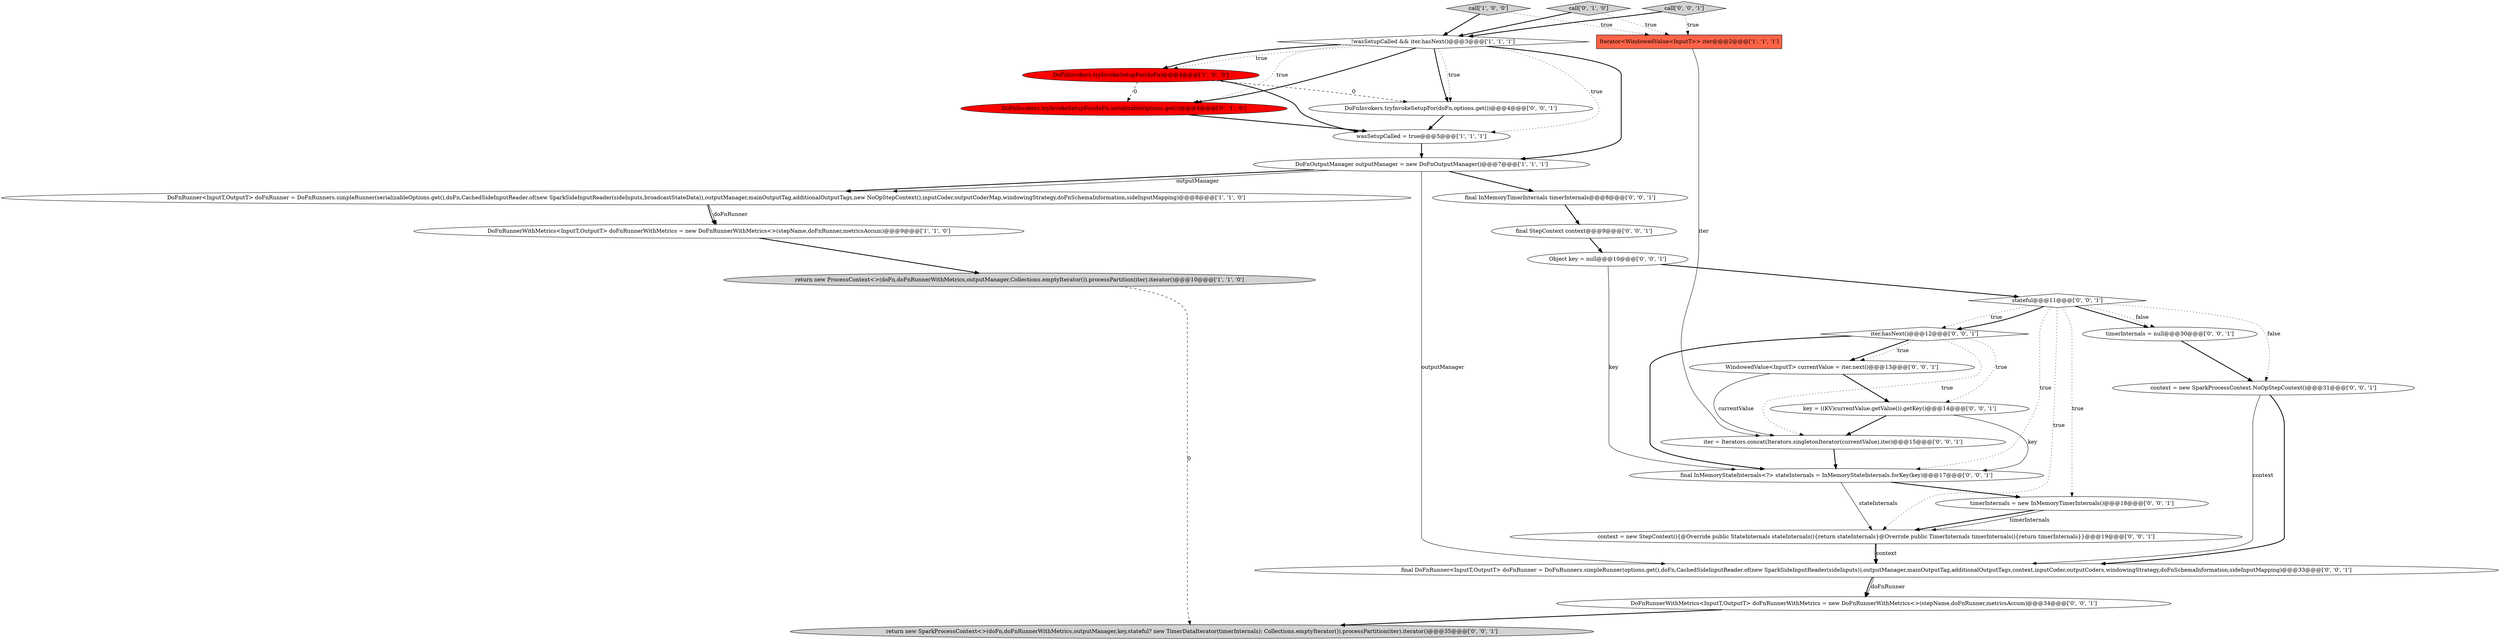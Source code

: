 digraph {
4 [style = filled, label = "Iterator<WindowedValue<InputT>> iter@@@2@@@['1', '1', '1']", fillcolor = tomato, shape = box image = "AAA0AAABBB1BBB"];
8 [style = filled, label = "DoFnRunner<InputT,OutputT> doFnRunner = DoFnRunners.simpleRunner(serializableOptions.get(),doFn,CachedSideInputReader.of(new SparkSideInputReader(sideInputs,broadcastStateData)),outputManager,mainOutputTag,additionalOutputTags,new NoOpStepContext(),inputCoder,outputCoderMap,windowingStrategy,doFnSchemaInformation,sideInputMapping)@@@8@@@['1', '1', '0']", fillcolor = white, shape = ellipse image = "AAA0AAABBB1BBB"];
23 [style = filled, label = "Object key = null@@@10@@@['0', '0', '1']", fillcolor = white, shape = ellipse image = "AAA0AAABBB3BBB"];
11 [style = filled, label = "WindowedValue<InputT> currentValue = iter.next()@@@13@@@['0', '0', '1']", fillcolor = white, shape = ellipse image = "AAA0AAABBB3BBB"];
0 [style = filled, label = "return new ProcessContext<>(doFn,doFnRunnerWithMetrics,outputManager,Collections.emptyIterator()).processPartition(iter).iterator()@@@10@@@['1', '1', '0']", fillcolor = lightgray, shape = ellipse image = "AAA0AAABBB1BBB"];
15 [style = filled, label = "iter.hasNext()@@@12@@@['0', '0', '1']", fillcolor = white, shape = diamond image = "AAA0AAABBB3BBB"];
10 [style = filled, label = "DoFnInvokers.tryInvokeSetupFor(doFn,serializableOptions.get())@@@4@@@['0', '1', '0']", fillcolor = red, shape = ellipse image = "AAA1AAABBB2BBB"];
28 [style = filled, label = "final InMemoryStateInternals<?> stateInternals = InMemoryStateInternals.forKey(key)@@@17@@@['0', '0', '1']", fillcolor = white, shape = ellipse image = "AAA0AAABBB3BBB"];
21 [style = filled, label = "iter = Iterators.concat(Iterators.singletonIterator(currentValue),iter)@@@15@@@['0', '0', '1']", fillcolor = white, shape = ellipse image = "AAA0AAABBB3BBB"];
7 [style = filled, label = "DoFnRunnerWithMetrics<InputT,OutputT> doFnRunnerWithMetrics = new DoFnRunnerWithMetrics<>(stepName,doFnRunner,metricsAccum)@@@9@@@['1', '1', '0']", fillcolor = white, shape = ellipse image = "AAA0AAABBB1BBB"];
6 [style = filled, label = "wasSetupCalled = true@@@5@@@['1', '1', '1']", fillcolor = white, shape = ellipse image = "AAA0AAABBB1BBB"];
3 [style = filled, label = "call['1', '0', '0']", fillcolor = lightgray, shape = diamond image = "AAA0AAABBB1BBB"];
18 [style = filled, label = "return new SparkProcessContext<>(doFn,doFnRunnerWithMetrics,outputManager,key,stateful? new TimerDataIterator(timerInternals): Collections.emptyIterator()).processPartition(iter).iterator()@@@35@@@['0', '0', '1']", fillcolor = lightgray, shape = ellipse image = "AAA0AAABBB3BBB"];
25 [style = filled, label = "final InMemoryTimerInternals timerInternals@@@8@@@['0', '0', '1']", fillcolor = white, shape = ellipse image = "AAA0AAABBB3BBB"];
24 [style = filled, label = "DoFnRunnerWithMetrics<InputT,OutputT> doFnRunnerWithMetrics = new DoFnRunnerWithMetrics<>(stepName,doFnRunner,metricsAccum)@@@34@@@['0', '0', '1']", fillcolor = white, shape = ellipse image = "AAA0AAABBB3BBB"];
22 [style = filled, label = "timerInternals = null@@@30@@@['0', '0', '1']", fillcolor = white, shape = ellipse image = "AAA0AAABBB3BBB"];
17 [style = filled, label = "stateful@@@11@@@['0', '0', '1']", fillcolor = white, shape = diamond image = "AAA0AAABBB3BBB"];
5 [style = filled, label = "DoFnOutputManager outputManager = new DoFnOutputManager()@@@7@@@['1', '1', '1']", fillcolor = white, shape = ellipse image = "AAA0AAABBB1BBB"];
9 [style = filled, label = "call['0', '1', '0']", fillcolor = lightgray, shape = diamond image = "AAA0AAABBB2BBB"];
12 [style = filled, label = "timerInternals = new InMemoryTimerInternals()@@@18@@@['0', '0', '1']", fillcolor = white, shape = ellipse image = "AAA0AAABBB3BBB"];
27 [style = filled, label = "context = new StepContext(){@Override public StateInternals stateInternals(){return stateInternals}@Override public TimerInternals timerInternals(){return timerInternals}}@@@19@@@['0', '0', '1']", fillcolor = white, shape = ellipse image = "AAA0AAABBB3BBB"];
1 [style = filled, label = "DoFnInvokers.tryInvokeSetupFor(doFn)@@@4@@@['1', '0', '0']", fillcolor = red, shape = ellipse image = "AAA1AAABBB1BBB"];
13 [style = filled, label = "key = ((KV)currentValue.getValue()).getKey()@@@14@@@['0', '0', '1']", fillcolor = white, shape = ellipse image = "AAA0AAABBB3BBB"];
26 [style = filled, label = "call['0', '0', '1']", fillcolor = lightgray, shape = diamond image = "AAA0AAABBB3BBB"];
19 [style = filled, label = "DoFnInvokers.tryInvokeSetupFor(doFn,options.get())@@@4@@@['0', '0', '1']", fillcolor = white, shape = ellipse image = "AAA0AAABBB3BBB"];
2 [style = filled, label = "!wasSetupCalled && iter.hasNext()@@@3@@@['1', '1', '1']", fillcolor = white, shape = diamond image = "AAA0AAABBB1BBB"];
20 [style = filled, label = "final StepContext context@@@9@@@['0', '0', '1']", fillcolor = white, shape = ellipse image = "AAA0AAABBB3BBB"];
16 [style = filled, label = "context = new SparkProcessContext.NoOpStepContext()@@@31@@@['0', '0', '1']", fillcolor = white, shape = ellipse image = "AAA0AAABBB3BBB"];
14 [style = filled, label = "final DoFnRunner<InputT,OutputT> doFnRunner = DoFnRunners.simpleRunner(options.get(),doFn,CachedSideInputReader.of(new SparkSideInputReader(sideInputs)),outputManager,mainOutputTag,additionalOutputTags,context,inputCoder,outputCoders,windowingStrategy,doFnSchemaInformation,sideInputMapping)@@@33@@@['0', '0', '1']", fillcolor = white, shape = ellipse image = "AAA0AAABBB3BBB"];
2->10 [style = dotted, label="true"];
14->24 [style = bold, label=""];
5->8 [style = bold, label=""];
2->19 [style = bold, label=""];
27->14 [style = bold, label=""];
9->2 [style = bold, label=""];
22->16 [style = bold, label=""];
2->1 [style = bold, label=""];
4->21 [style = solid, label="iter"];
1->19 [style = dashed, label="0"];
3->4 [style = dotted, label="true"];
7->0 [style = bold, label=""];
1->10 [style = dashed, label="0"];
15->21 [style = dotted, label="true"];
28->12 [style = bold, label=""];
17->22 [style = bold, label=""];
2->10 [style = bold, label=""];
19->6 [style = bold, label=""];
24->18 [style = bold, label=""];
13->28 [style = solid, label="key"];
10->6 [style = bold, label=""];
16->14 [style = solid, label="context"];
5->8 [style = solid, label="outputManager"];
5->25 [style = bold, label=""];
8->7 [style = bold, label=""];
21->28 [style = bold, label=""];
15->13 [style = dotted, label="true"];
6->5 [style = bold, label=""];
17->22 [style = dotted, label="false"];
25->20 [style = bold, label=""];
26->2 [style = bold, label=""];
1->6 [style = bold, label=""];
17->15 [style = dotted, label="true"];
28->27 [style = solid, label="stateInternals"];
20->23 [style = bold, label=""];
17->16 [style = dotted, label="false"];
17->12 [style = dotted, label="true"];
3->2 [style = bold, label=""];
15->11 [style = bold, label=""];
2->6 [style = dotted, label="true"];
2->1 [style = dotted, label="true"];
15->28 [style = bold, label=""];
8->7 [style = solid, label="doFnRunner"];
5->14 [style = solid, label="outputManager"];
23->28 [style = solid, label="key"];
11->13 [style = bold, label=""];
11->21 [style = solid, label="currentValue"];
17->28 [style = dotted, label="true"];
15->11 [style = dotted, label="true"];
17->15 [style = bold, label=""];
14->24 [style = solid, label="doFnRunner"];
27->14 [style = solid, label="context"];
9->4 [style = dotted, label="true"];
0->18 [style = dashed, label="0"];
16->14 [style = bold, label=""];
23->17 [style = bold, label=""];
26->4 [style = dotted, label="true"];
13->21 [style = bold, label=""];
12->27 [style = bold, label=""];
12->27 [style = solid, label="timerInternals"];
17->27 [style = dotted, label="true"];
2->19 [style = dotted, label="true"];
2->5 [style = bold, label=""];
}
